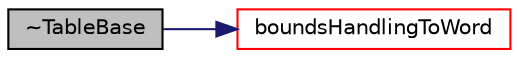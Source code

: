 digraph "~TableBase"
{
  bgcolor="transparent";
  edge [fontname="Helvetica",fontsize="10",labelfontname="Helvetica",labelfontsize="10"];
  node [fontname="Helvetica",fontsize="10",shape=record];
  rankdir="LR";
  Node10 [label="~TableBase",height=0.2,width=0.4,color="black", fillcolor="grey75", style="filled", fontcolor="black"];
  Node10 -> Node11 [color="midnightblue",fontsize="10",style="solid",fontname="Helvetica"];
  Node11 [label="boundsHandlingToWord",height=0.2,width=0.4,color="red",URL="$a28833.html#aa688f45738927379491a450d40c74cfc",tooltip="Return the out-of-bounds handling as a word. "];
}
